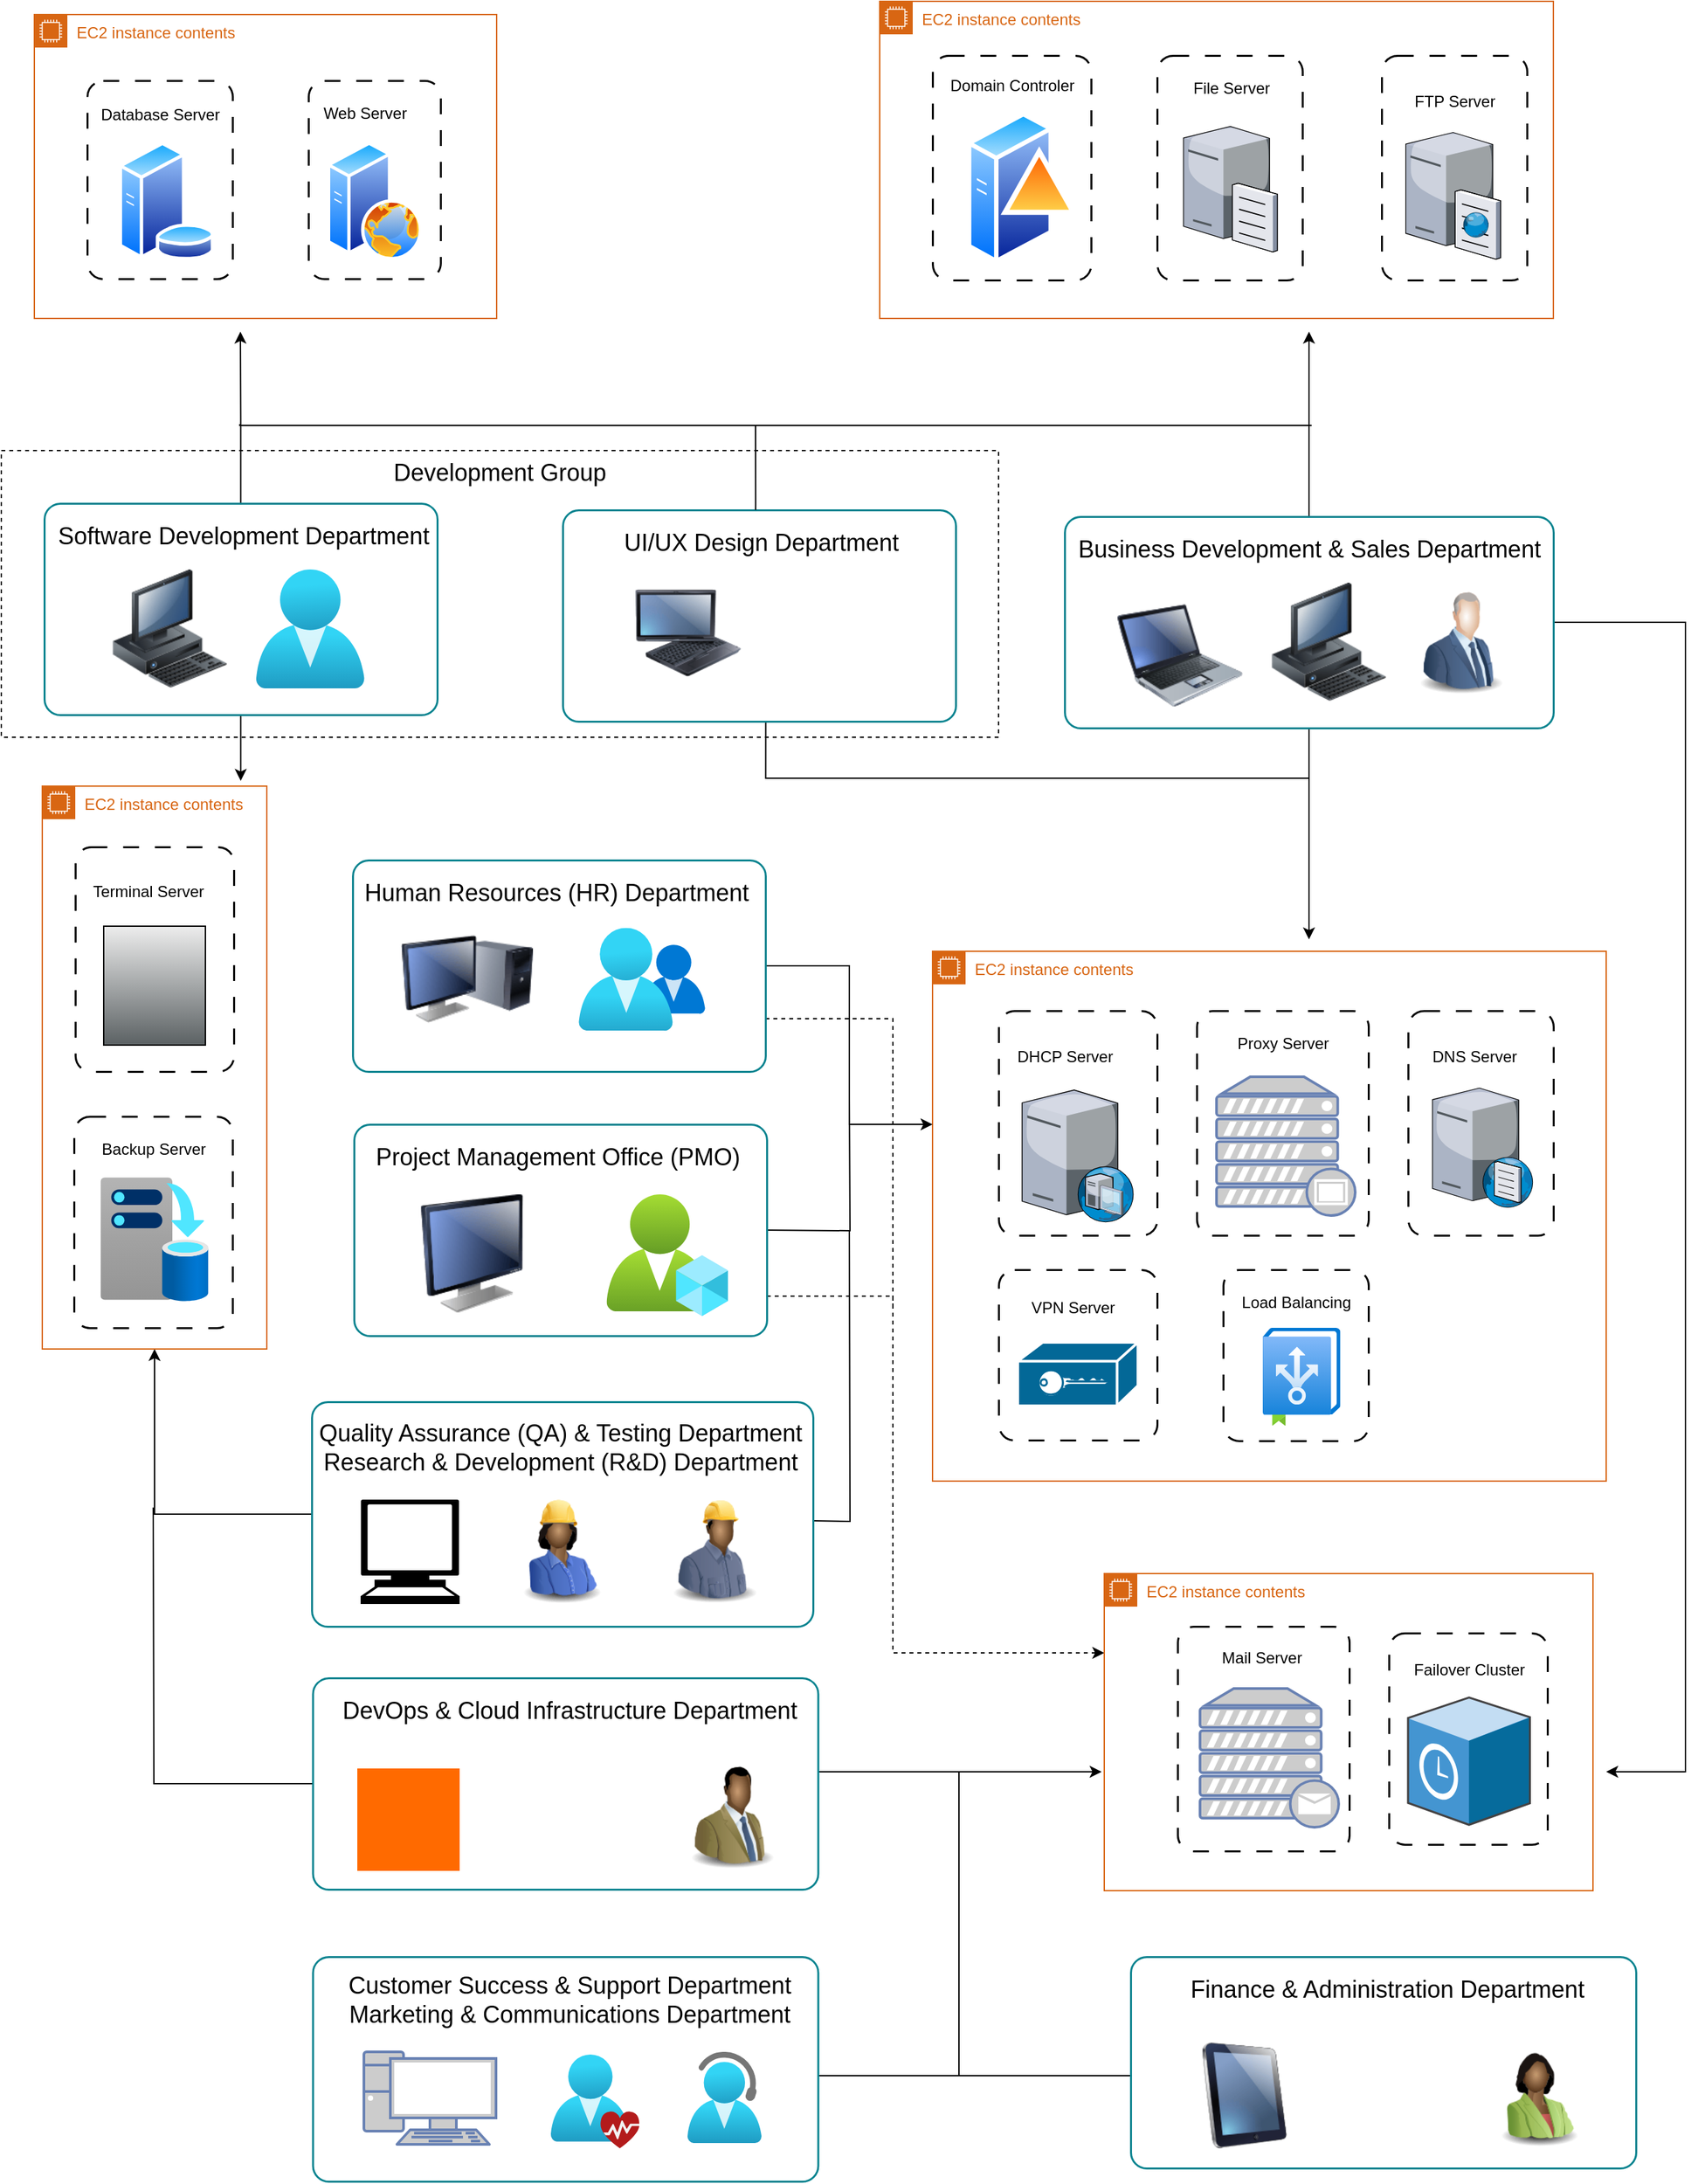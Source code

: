 <mxfile version="28.2.5">
  <diagram name="Page-1" id="rfgJV8Q6skZ-zWbx7S-B">
    <mxGraphModel dx="2553" dy="855" grid="1" gridSize="10" guides="1" tooltips="1" connect="1" arrows="1" fold="1" page="1" pageScale="1" pageWidth="1100" pageHeight="850" math="0" shadow="0">
      <root>
        <mxCell id="0" />
        <mxCell id="1" parent="0" />
        <mxCell id="HfnUlvIkcDVVfAH6Rgo_-208" style="edgeStyle=orthogonalEdgeStyle;rounded=0;orthogonalLoop=1;jettySize=auto;html=1;endArrow=none;endFill=0;" edge="1" parent="1" source="HfnUlvIkcDVVfAH6Rgo_-159">
          <mxGeometry relative="1" as="geometry">
            <mxPoint x="300" y="2210.0" as="targetPoint" />
            <Array as="points">
              <mxPoint x="300" y="2220" />
            </Array>
          </mxGeometry>
        </mxCell>
        <mxCell id="HfnUlvIkcDVVfAH6Rgo_-159" value="" style="rounded=1;whiteSpace=wrap;html=1;strokeColor=#07838f;fillColor=#FFFFFF;arcSize=24;absoluteArcSize=1;imageWidth=64;imageHeight=64;strokeWidth=1.5;" vertex="1" parent="1">
          <mxGeometry x="-189.25" y="2130" width="382.5" height="170" as="geometry" />
        </mxCell>
        <mxCell id="HfnUlvIkcDVVfAH6Rgo_-143" value="&lt;font style=&quot;font-size: 18px; color: rgb(0, 0, 0);&quot;&gt;Development Group&lt;/font&gt;" style="dashed=1;verticalAlign=top;fontStyle=0;whiteSpace=wrap;html=1;" vertex="1" parent="1">
          <mxGeometry x="-425" y="990" width="755" height="217" as="geometry" />
        </mxCell>
        <mxCell id="HfnUlvIkcDVVfAH6Rgo_-32" value="" style="rounded=1;whiteSpace=wrap;html=1;arcSize=24;absoluteArcSize=1;imageWidth=64;imageHeight=64;strokeWidth=1.5;dashed=1;dashPattern=8 8;" vertex="1" parent="1">
          <mxGeometry x="280" y="691" width="120" height="170" as="geometry" />
        </mxCell>
        <mxCell id="HfnUlvIkcDVVfAH6Rgo_-61" style="edgeStyle=orthogonalEdgeStyle;rounded=0;orthogonalLoop=1;jettySize=auto;html=1;" edge="1" parent="1" source="HfnUlvIkcDVVfAH6Rgo_-12">
          <mxGeometry relative="1" as="geometry">
            <mxPoint x="-244" y="900" as="targetPoint" />
          </mxGeometry>
        </mxCell>
        <mxCell id="HfnUlvIkcDVVfAH6Rgo_-139" style="edgeStyle=orthogonalEdgeStyle;rounded=0;orthogonalLoop=1;jettySize=auto;html=1;" edge="1" parent="1" source="HfnUlvIkcDVVfAH6Rgo_-12">
          <mxGeometry relative="1" as="geometry">
            <mxPoint x="-243.75" y="1240" as="targetPoint" />
          </mxGeometry>
        </mxCell>
        <mxCell id="HfnUlvIkcDVVfAH6Rgo_-12" value="" style="rounded=1;whiteSpace=wrap;html=1;strokeColor=#07838f;fillColor=#FFFFFF;arcSize=24;absoluteArcSize=1;imageWidth=64;imageHeight=64;strokeWidth=1.5;" vertex="1" parent="1">
          <mxGeometry x="-392.5" y="1030" width="297.5" height="160" as="geometry" />
        </mxCell>
        <mxCell id="g8sYkMDL0ti6kahAzEJZ-2" value="" style="image;html=1;image=img/lib/clip_art/computers/Workstation_128x128.png" parent="1" vertex="1">
          <mxGeometry x="-347.5" y="1080" width="100" height="90" as="geometry" />
        </mxCell>
        <mxCell id="HfnUlvIkcDVVfAH6Rgo_-6" value="" style="image;aspect=fixed;html=1;points=[];align=center;fontSize=12;image=img/lib/azure2/identity/Users.svg;" vertex="1" parent="1">
          <mxGeometry x="-232.29" y="1080" width="82.29" height="90" as="geometry" />
        </mxCell>
        <mxCell id="HfnUlvIkcDVVfAH6Rgo_-11" value="&lt;font style=&quot;font-size: 18px;&quot;&gt;Software Development Department&lt;/font&gt;" style="text;html=1;align=center;verticalAlign=middle;resizable=0;points=[];autosize=1;strokeColor=none;fillColor=none;" vertex="1" parent="1">
          <mxGeometry x="-392.5" y="1035" width="300" height="40" as="geometry" />
        </mxCell>
        <mxCell id="HfnUlvIkcDVVfAH6Rgo_-13" value="" style="rounded=1;whiteSpace=wrap;html=1;arcSize=24;absoluteArcSize=1;imageWidth=64;imageHeight=64;strokeWidth=1.5;dashed=1;dashPattern=8 8;" vertex="1" parent="1">
          <mxGeometry x="-360" y="710" width="110" height="150" as="geometry" />
        </mxCell>
        <mxCell id="HfnUlvIkcDVVfAH6Rgo_-15" value="Database Server" style="text;html=1;align=center;verticalAlign=middle;resizable=0;points=[];autosize=1;strokeColor=none;fillColor=none;" vertex="1" parent="1">
          <mxGeometry x="-360" y="721" width="110" height="30" as="geometry" />
        </mxCell>
        <mxCell id="HfnUlvIkcDVVfAH6Rgo_-18" value="" style="image;aspect=fixed;perimeter=ellipsePerimeter;html=1;align=center;shadow=0;dashed=0;spacingTop=3;image=img/lib/active_directory/database_server.svg;" vertex="1" parent="1">
          <mxGeometry x="-336.9" y="756" width="73.8" height="90" as="geometry" />
        </mxCell>
        <mxCell id="HfnUlvIkcDVVfAH6Rgo_-19" value="" style="rounded=1;whiteSpace=wrap;html=1;arcSize=24;absoluteArcSize=1;imageWidth=64;imageHeight=64;strokeWidth=1.5;dashed=1;dashPattern=8 8;" vertex="1" parent="1">
          <mxGeometry x="-192.5" y="710" width="100" height="150" as="geometry" />
        </mxCell>
        <mxCell id="HfnUlvIkcDVVfAH6Rgo_-21" value="Web Server" style="text;html=1;align=center;verticalAlign=middle;resizable=0;points=[];autosize=1;strokeColor=none;fillColor=none;" vertex="1" parent="1">
          <mxGeometry x="-195" y="720" width="90" height="30" as="geometry" />
        </mxCell>
        <mxCell id="HfnUlvIkcDVVfAH6Rgo_-22" value="" style="image;aspect=fixed;perimeter=ellipsePerimeter;html=1;align=center;shadow=0;dashed=0;spacingTop=3;image=img/lib/active_directory/web_server.svg;" vertex="1" parent="1">
          <mxGeometry x="-178.5" y="756" width="72" height="90" as="geometry" />
        </mxCell>
        <mxCell id="HfnUlvIkcDVVfAH6Rgo_-23" value="EC2 instance contents" style="points=[[0,0],[0.25,0],[0.5,0],[0.75,0],[1,0],[1,0.25],[1,0.5],[1,0.75],[1,1],[0.75,1],[0.5,1],[0.25,1],[0,1],[0,0.75],[0,0.5],[0,0.25]];outlineConnect=0;gradientColor=none;html=1;whiteSpace=wrap;fontSize=12;fontStyle=0;container=1;pointerEvents=0;collapsible=0;recursiveResize=0;shape=mxgraph.aws4.group;grIcon=mxgraph.aws4.group_ec2_instance_contents;strokeColor=#D86613;fillColor=none;verticalAlign=top;align=left;spacingLeft=30;fontColor=#D86613;dashed=0;" vertex="1" parent="1">
          <mxGeometry x="-400" y="660" width="350" height="230" as="geometry" />
        </mxCell>
        <mxCell id="HfnUlvIkcDVVfAH6Rgo_-63" style="edgeStyle=orthogonalEdgeStyle;rounded=0;orthogonalLoop=1;jettySize=auto;html=1;" edge="1" parent="1" source="HfnUlvIkcDVVfAH6Rgo_-25">
          <mxGeometry relative="1" as="geometry">
            <mxPoint x="565" y="900" as="targetPoint" />
          </mxGeometry>
        </mxCell>
        <mxCell id="HfnUlvIkcDVVfAH6Rgo_-90" style="edgeStyle=orthogonalEdgeStyle;rounded=0;orthogonalLoop=1;jettySize=auto;html=1;" edge="1" parent="1" source="HfnUlvIkcDVVfAH6Rgo_-25">
          <mxGeometry relative="1" as="geometry">
            <mxPoint x="565" y="1360" as="targetPoint" />
          </mxGeometry>
        </mxCell>
        <mxCell id="HfnUlvIkcDVVfAH6Rgo_-186" style="edgeStyle=orthogonalEdgeStyle;rounded=0;orthogonalLoop=1;jettySize=auto;html=1;" edge="1" parent="1" source="HfnUlvIkcDVVfAH6Rgo_-25">
          <mxGeometry relative="1" as="geometry">
            <mxPoint x="790" y="1990" as="targetPoint" />
            <Array as="points">
              <mxPoint x="850" y="1120" />
              <mxPoint x="850" y="1990" />
            </Array>
          </mxGeometry>
        </mxCell>
        <mxCell id="HfnUlvIkcDVVfAH6Rgo_-25" value="" style="rounded=1;whiteSpace=wrap;html=1;strokeColor=#07838f;fillColor=#FFFFFF;arcSize=24;absoluteArcSize=1;imageWidth=64;imageHeight=64;strokeWidth=1.5;" vertex="1" parent="1">
          <mxGeometry x="380" y="1040" width="370" height="160" as="geometry" />
        </mxCell>
        <mxCell id="HfnUlvIkcDVVfAH6Rgo_-26" value="" style="image;html=1;image=img/lib/clip_art/computers/Workstation_128x128.png" vertex="1" parent="1">
          <mxGeometry x="530" y="1090" width="100" height="90" as="geometry" />
        </mxCell>
        <mxCell id="HfnUlvIkcDVVfAH6Rgo_-28" value="&lt;font style=&quot;font-size: 18px;&quot;&gt;Business Development &amp;amp; Sales Department&lt;/font&gt;" style="text;html=1;align=center;verticalAlign=middle;resizable=0;points=[];autosize=1;strokeColor=none;fillColor=none;" vertex="1" parent="1">
          <mxGeometry x="380" y="1045" width="370" height="40" as="geometry" />
        </mxCell>
        <mxCell id="HfnUlvIkcDVVfAH6Rgo_-29" value="" style="image;html=1;image=img/lib/clip_art/people/Suit_Man_Blue_128x128.png" vertex="1" parent="1">
          <mxGeometry x="640" y="1095" width="80" height="80" as="geometry" />
        </mxCell>
        <mxCell id="HfnUlvIkcDVVfAH6Rgo_-30" value="" style="image;html=1;image=img/lib/clip_art/computers/Laptop_128x128.png" vertex="1" parent="1">
          <mxGeometry x="420" y="1100" width="95" height="90" as="geometry" />
        </mxCell>
        <mxCell id="HfnUlvIkcDVVfAH6Rgo_-31" value="" style="image;aspect=fixed;perimeter=ellipsePerimeter;html=1;align=center;shadow=0;dashed=0;spacingTop=3;image=img/lib/active_directory/domain_controller.svg;" vertex="1" parent="1">
          <mxGeometry x="306" y="731" width="84" height="120" as="geometry" />
        </mxCell>
        <mxCell id="HfnUlvIkcDVVfAH6Rgo_-34" value="Domain Controler" style="text;html=1;align=center;verticalAlign=middle;resizable=0;points=[];autosize=1;strokeColor=none;fillColor=none;" vertex="1" parent="1">
          <mxGeometry x="280" y="699" width="120" height="30" as="geometry" />
        </mxCell>
        <mxCell id="HfnUlvIkcDVVfAH6Rgo_-35" value="" style="rounded=1;whiteSpace=wrap;html=1;arcSize=24;absoluteArcSize=1;imageWidth=64;imageHeight=64;strokeWidth=1.5;dashed=1;dashPattern=8 8;" vertex="1" parent="1">
          <mxGeometry x="450" y="691" width="110" height="170" as="geometry" />
        </mxCell>
        <mxCell id="HfnUlvIkcDVVfAH6Rgo_-37" value="File Server" style="text;html=1;align=center;verticalAlign=middle;resizable=0;points=[];autosize=1;strokeColor=none;fillColor=none;" vertex="1" parent="1">
          <mxGeometry x="465.5" y="701" width="80" height="30" as="geometry" />
        </mxCell>
        <mxCell id="HfnUlvIkcDVVfAH6Rgo_-38" value="" style="verticalLabelPosition=bottom;sketch=0;aspect=fixed;html=1;verticalAlign=top;strokeColor=none;align=center;outlineConnect=0;shape=mxgraph.citrix.file_server;" vertex="1" parent="1">
          <mxGeometry x="470" y="742.5" width="71" height="97" as="geometry" />
        </mxCell>
        <mxCell id="HfnUlvIkcDVVfAH6Rgo_-40" value="" style="rounded=1;whiteSpace=wrap;html=1;arcSize=24;absoluteArcSize=1;imageWidth=64;imageHeight=64;strokeWidth=1.5;dashed=1;dashPattern=8 8;" vertex="1" parent="1">
          <mxGeometry x="620" y="691" width="110" height="170" as="geometry" />
        </mxCell>
        <mxCell id="HfnUlvIkcDVVfAH6Rgo_-42" value="FTP Server" style="text;html=1;align=center;verticalAlign=middle;resizable=0;points=[];autosize=1;strokeColor=none;fillColor=none;" vertex="1" parent="1">
          <mxGeometry x="635" y="710.5" width="80" height="30" as="geometry" />
        </mxCell>
        <mxCell id="HfnUlvIkcDVVfAH6Rgo_-43" value="" style="verticalLabelPosition=bottom;sketch=0;aspect=fixed;html=1;verticalAlign=top;strokeColor=none;align=center;outlineConnect=0;shape=mxgraph.citrix.ftp_server;" vertex="1" parent="1">
          <mxGeometry x="638.27" y="747" width="71.73" height="98" as="geometry" />
        </mxCell>
        <mxCell id="HfnUlvIkcDVVfAH6Rgo_-44" value="EC2 instance contents" style="points=[[0,0],[0.25,0],[0.5,0],[0.75,0],[1,0],[1,0.25],[1,0.5],[1,0.75],[1,1],[0.75,1],[0.5,1],[0.25,1],[0,1],[0,0.75],[0,0.5],[0,0.25]];outlineConnect=0;gradientColor=none;html=1;whiteSpace=wrap;fontSize=12;fontStyle=0;container=1;pointerEvents=0;collapsible=0;recursiveResize=0;shape=mxgraph.aws4.group;grIcon=mxgraph.aws4.group_ec2_instance_contents;strokeColor=#D86613;fillColor=none;verticalAlign=top;align=left;spacingLeft=30;fontColor=#D86613;dashed=0;" vertex="1" parent="1">
          <mxGeometry x="240" y="650" width="510" height="240" as="geometry" />
        </mxCell>
        <mxCell id="HfnUlvIkcDVVfAH6Rgo_-67" style="edgeStyle=orthogonalEdgeStyle;rounded=0;orthogonalLoop=1;jettySize=auto;html=1;endArrow=none;endFill=0;" edge="1" parent="1">
          <mxGeometry relative="1" as="geometry">
            <mxPoint x="567" y="971" as="targetPoint" />
            <mxPoint x="140" y="971" as="sourcePoint" />
            <Array as="points">
              <mxPoint x="547" y="971" />
            </Array>
          </mxGeometry>
        </mxCell>
        <mxCell id="HfnUlvIkcDVVfAH6Rgo_-92" style="edgeStyle=orthogonalEdgeStyle;rounded=0;orthogonalLoop=1;jettySize=auto;html=1;endArrow=none;endFill=0;" edge="1" parent="1">
          <mxGeometry relative="1" as="geometry">
            <mxPoint x="565" y="1238" as="targetPoint" />
            <mxPoint x="153.737" y="1195" as="sourcePoint" />
            <Array as="points">
              <mxPoint x="154" y="1238" />
            </Array>
          </mxGeometry>
        </mxCell>
        <mxCell id="HfnUlvIkcDVVfAH6Rgo_-50" value="" style="rounded=1;whiteSpace=wrap;html=1;strokeColor=#07838f;fillColor=#FFFFFF;arcSize=24;absoluteArcSize=1;imageWidth=64;imageHeight=64;strokeWidth=1.5;" vertex="1" parent="1">
          <mxGeometry y="1035" width="297.5" height="160" as="geometry" />
        </mxCell>
        <mxCell id="HfnUlvIkcDVVfAH6Rgo_-66" style="edgeStyle=orthogonalEdgeStyle;rounded=0;orthogonalLoop=1;jettySize=auto;html=1;endArrow=none;endFill=0;exitX=0.491;exitY=0;exitDx=0;exitDy=0;exitPerimeter=0;" edge="1" parent="1" source="HfnUlvIkcDVVfAH6Rgo_-50">
          <mxGeometry relative="1" as="geometry">
            <mxPoint x="-244.49" y="970" as="targetPoint" />
            <mxPoint x="146" y="1030" as="sourcePoint" />
            <Array as="points">
              <mxPoint x="146" y="1030" />
              <mxPoint x="146" y="1030" />
              <mxPoint x="146" y="971" />
              <mxPoint x="-244" y="971" />
            </Array>
          </mxGeometry>
        </mxCell>
        <mxCell id="HfnUlvIkcDVVfAH6Rgo_-53" value="&lt;font style=&quot;font-size: 18px;&quot;&gt;UI/UX Design Department&lt;/font&gt;" style="text;html=1;align=center;verticalAlign=middle;resizable=0;points=[];autosize=1;strokeColor=none;fillColor=none;" vertex="1" parent="1">
          <mxGeometry x="35" y="1040" width="230" height="40" as="geometry" />
        </mxCell>
        <mxCell id="HfnUlvIkcDVVfAH6Rgo_-57" value="" style="image;html=1;image=img/lib/clip_art/computers/Fujitsu_Tablet_128x128.png" vertex="1" parent="1">
          <mxGeometry x="55" y="1088" width="80" height="80" as="geometry" />
        </mxCell>
        <mxCell id="HfnUlvIkcDVVfAH6Rgo_-60" value="" style="shape=image;html=1;verticalAlign=top;verticalLabelPosition=bottom;labelBackgroundColor=#ffffff;imageAspect=0;aspect=fixed;image=https://icons.diagrams.net/icon-cache1/User_Pictures-2256/female1-521.svg" vertex="1" parent="1">
          <mxGeometry x="174" y="1080" width="90" height="90" as="geometry" />
        </mxCell>
        <mxCell id="HfnUlvIkcDVVfAH6Rgo_-78" value="" style="rounded=1;whiteSpace=wrap;html=1;arcSize=24;absoluteArcSize=1;imageWidth=64;imageHeight=64;strokeWidth=1.5;dashed=1;dashPattern=8 8;" vertex="1" parent="1">
          <mxGeometry x="480" y="1414" width="130" height="170" as="geometry" />
        </mxCell>
        <mxCell id="HfnUlvIkcDVVfAH6Rgo_-80" value="Proxy Server" style="text;html=1;align=center;verticalAlign=middle;resizable=0;points=[];autosize=1;strokeColor=none;fillColor=none;" vertex="1" parent="1">
          <mxGeometry x="500" y="1424" width="90" height="30" as="geometry" />
        </mxCell>
        <mxCell id="HfnUlvIkcDVVfAH6Rgo_-77" value="" style="fontColor=#0066CC;verticalAlign=top;verticalLabelPosition=bottom;labelPosition=center;align=center;html=1;outlineConnect=0;fillColor=#CCCCCC;strokeColor=#6881B3;gradientColor=none;gradientDirection=north;strokeWidth=2;shape=mxgraph.networks.proxy_server;" vertex="1" parent="1">
          <mxGeometry x="495" y="1464" width="105" height="105" as="geometry" />
        </mxCell>
        <mxCell id="HfnUlvIkcDVVfAH6Rgo_-81" value="" style="rounded=1;whiteSpace=wrap;html=1;arcSize=24;absoluteArcSize=1;imageWidth=64;imageHeight=64;strokeWidth=1.5;dashed=1;dashPattern=8 8;" vertex="1" parent="1">
          <mxGeometry x="640" y="1414" width="110" height="170" as="geometry" />
        </mxCell>
        <mxCell id="HfnUlvIkcDVVfAH6Rgo_-83" value="DNS Server" style="text;html=1;align=center;verticalAlign=middle;resizable=0;points=[];autosize=1;strokeColor=none;fillColor=none;" vertex="1" parent="1">
          <mxGeometry x="645" y="1434" width="90" height="30" as="geometry" />
        </mxCell>
        <mxCell id="HfnUlvIkcDVVfAH6Rgo_-84" value="" style="rounded=1;whiteSpace=wrap;html=1;arcSize=24;absoluteArcSize=1;imageWidth=64;imageHeight=64;strokeWidth=1.5;dashed=1;dashPattern=8 8;" vertex="1" parent="1">
          <mxGeometry x="330" y="1414" width="120" height="170" as="geometry" />
        </mxCell>
        <mxCell id="HfnUlvIkcDVVfAH6Rgo_-86" value="DHCP Server" style="text;html=1;align=center;verticalAlign=middle;resizable=0;points=[];autosize=1;" vertex="1" parent="1">
          <mxGeometry x="330" y="1434" width="100" height="30" as="geometry" />
        </mxCell>
        <mxCell id="HfnUlvIkcDVVfAH6Rgo_-87" value="" style="verticalLabelPosition=bottom;sketch=0;aspect=fixed;html=1;verticalAlign=top;strokeColor=none;align=center;outlineConnect=0;shape=mxgraph.citrix.dhcp_server;" vertex="1" parent="1">
          <mxGeometry x="347.78" y="1474" width="84.44" height="100" as="geometry" />
        </mxCell>
        <mxCell id="HfnUlvIkcDVVfAH6Rgo_-88" value="" style="verticalLabelPosition=bottom;sketch=0;aspect=fixed;html=1;verticalAlign=top;strokeColor=none;align=center;outlineConnect=0;shape=mxgraph.citrix.dns_server;" vertex="1" parent="1">
          <mxGeometry x="658.5" y="1470.25" width="76.5" height="92.5" as="geometry" />
        </mxCell>
        <mxCell id="HfnUlvIkcDVVfAH6Rgo_-89" value="EC2 instance contents" style="points=[[0,0],[0.25,0],[0.5,0],[0.75,0],[1,0],[1,0.25],[1,0.5],[1,0.75],[1,1],[0.75,1],[0.5,1],[0.25,1],[0,1],[0,0.75],[0,0.5],[0,0.25]];outlineConnect=0;gradientColor=none;html=1;whiteSpace=wrap;fontSize=12;fontStyle=0;container=1;pointerEvents=0;collapsible=0;recursiveResize=0;shape=mxgraph.aws4.group;grIcon=mxgraph.aws4.group_ec2_instance_contents;strokeColor=#D86613;fillColor=none;verticalAlign=top;align=left;spacingLeft=30;fontColor=#D86613;dashed=0;" vertex="1" parent="1">
          <mxGeometry x="280" y="1369" width="510" height="401" as="geometry" />
        </mxCell>
        <mxCell id="HfnUlvIkcDVVfAH6Rgo_-114" value="" style="rounded=1;whiteSpace=wrap;html=1;arcSize=24;absoluteArcSize=1;imageWidth=64;imageHeight=64;strokeWidth=1.5;dashed=1;dashPattern=8 8;" vertex="1" parent="HfnUlvIkcDVVfAH6Rgo_-89">
          <mxGeometry x="50" y="241" width="120" height="129" as="geometry" />
        </mxCell>
        <mxCell id="HfnUlvIkcDVVfAH6Rgo_-116" value="VPN Server" style="text;html=1;align=center;verticalAlign=middle;resizable=0;points=[];autosize=1;strokeColor=none;fillColor=none;" vertex="1" parent="HfnUlvIkcDVVfAH6Rgo_-89">
          <mxGeometry x="61" y="255" width="90" height="30" as="geometry" />
        </mxCell>
        <mxCell id="HfnUlvIkcDVVfAH6Rgo_-117" value="" style="shape=mxgraph.cisco.hubs_and_gateways.vpn_gateway;html=1;pointerEvents=1;dashed=0;fillColor=#036897;strokeColor=#ffffff;strokeWidth=2;verticalLabelPosition=bottom;verticalAlign=top;align=center;outlineConnect=0;" vertex="1" parent="HfnUlvIkcDVVfAH6Rgo_-89">
          <mxGeometry x="64.5" y="296" width="91" height="48" as="geometry" />
        </mxCell>
        <mxCell id="HfnUlvIkcDVVfAH6Rgo_-213" value="" style="rounded=1;whiteSpace=wrap;html=1;arcSize=24;absoluteArcSize=1;imageWidth=64;imageHeight=64;strokeWidth=1.5;dashed=1;dashPattern=8 8;" vertex="1" parent="HfnUlvIkcDVVfAH6Rgo_-89">
          <mxGeometry x="220" y="241" width="110" height="129.5" as="geometry" />
        </mxCell>
        <mxCell id="HfnUlvIkcDVVfAH6Rgo_-214" value="Load Balancing" style="text;html=1;align=center;verticalAlign=middle;resizable=0;points=[];autosize=1;strokeColor=none;fillColor=none;" vertex="1" parent="HfnUlvIkcDVVfAH6Rgo_-89">
          <mxGeometry x="220" y="251" width="110" height="30" as="geometry" />
        </mxCell>
        <mxCell id="HfnUlvIkcDVVfAH6Rgo_-216" value="" style="image;aspect=fixed;html=1;points=[];align=center;fontSize=12;image=img/lib/azure2/networking/Load_Balancer_Hub.svg;" vertex="1" parent="HfnUlvIkcDVVfAH6Rgo_-89">
          <mxGeometry x="250" y="285" width="58.76" height="74" as="geometry" />
        </mxCell>
        <mxCell id="HfnUlvIkcDVVfAH6Rgo_-112" style="edgeStyle=orthogonalEdgeStyle;rounded=0;orthogonalLoop=1;jettySize=auto;html=1;" edge="1" parent="1" source="HfnUlvIkcDVVfAH6Rgo_-96" target="HfnUlvIkcDVVfAH6Rgo_-89">
          <mxGeometry relative="1" as="geometry">
            <Array as="points">
              <mxPoint x="217" y="1380" />
              <mxPoint x="217" y="1500" />
            </Array>
          </mxGeometry>
        </mxCell>
        <mxCell id="HfnUlvIkcDVVfAH6Rgo_-191" style="edgeStyle=orthogonalEdgeStyle;rounded=0;orthogonalLoop=1;jettySize=auto;html=1;dashed=1;endArrow=none;endFill=0;" edge="1" parent="1" source="HfnUlvIkcDVVfAH6Rgo_-96">
          <mxGeometry relative="1" as="geometry">
            <mxPoint x="250" y="1640" as="targetPoint" />
            <Array as="points">
              <mxPoint x="250" y="1420" />
            </Array>
          </mxGeometry>
        </mxCell>
        <mxCell id="HfnUlvIkcDVVfAH6Rgo_-96" value="" style="rounded=1;whiteSpace=wrap;html=1;strokeColor=#07838f;fillColor=#FFFFFF;arcSize=24;absoluteArcSize=1;imageWidth=64;imageHeight=64;strokeWidth=1.5;" vertex="1" parent="1">
          <mxGeometry x="-159" y="1300" width="312.5" height="160" as="geometry" />
        </mxCell>
        <mxCell id="HfnUlvIkcDVVfAH6Rgo_-99" value="&lt;font style=&quot;font-size: 18px;&quot;&gt;Human Resources (HR) Department&lt;/font&gt;" style="text;html=1;align=center;verticalAlign=middle;resizable=0;points=[];autosize=1;strokeColor=none;fillColor=none;" vertex="1" parent="1">
          <mxGeometry x="-160" y="1305" width="310" height="40" as="geometry" />
        </mxCell>
        <mxCell id="HfnUlvIkcDVVfAH6Rgo_-100" value="" style="image;aspect=fixed;html=1;points=[];align=center;fontSize=12;image=img/lib/azure2/management_governance/My_Customers.svg;" vertex="1" parent="1">
          <mxGeometry x="11.95" y="1351.25" width="96.11" height="78" as="geometry" />
        </mxCell>
        <mxCell id="HfnUlvIkcDVVfAH6Rgo_-101" value="" style="image;html=1;image=img/lib/clip_art/computers/Monitor_Tower_128x128.png" vertex="1" parent="1">
          <mxGeometry x="-122.5" y="1335" width="100" height="110" as="geometry" />
        </mxCell>
        <mxCell id="HfnUlvIkcDVVfAH6Rgo_-113" style="edgeStyle=orthogonalEdgeStyle;rounded=0;orthogonalLoop=1;jettySize=auto;html=1;endArrow=none;endFill=0;" edge="1" parent="1">
          <mxGeometry relative="1" as="geometry">
            <mxPoint x="217" y="1480" as="targetPoint" />
            <mxPoint x="151.5" y="1580" as="sourcePoint" />
          </mxGeometry>
        </mxCell>
        <mxCell id="HfnUlvIkcDVVfAH6Rgo_-190" style="edgeStyle=orthogonalEdgeStyle;rounded=0;orthogonalLoop=1;jettySize=auto;html=1;entryX=0;entryY=0.25;entryDx=0;entryDy=0;dashed=1;" edge="1" parent="1" source="HfnUlvIkcDVVfAH6Rgo_-105" target="HfnUlvIkcDVVfAH6Rgo_-182">
          <mxGeometry relative="1" as="geometry">
            <Array as="points">
              <mxPoint x="250" y="1630" />
              <mxPoint x="250" y="1900" />
            </Array>
          </mxGeometry>
        </mxCell>
        <mxCell id="HfnUlvIkcDVVfAH6Rgo_-105" value="" style="rounded=1;whiteSpace=wrap;html=1;strokeColor=#07838f;fillColor=#FFFFFF;arcSize=24;absoluteArcSize=1;imageWidth=64;imageHeight=64;strokeWidth=1.5;" vertex="1" parent="1">
          <mxGeometry x="-158" y="1500" width="312.5" height="160" as="geometry" />
        </mxCell>
        <mxCell id="HfnUlvIkcDVVfAH6Rgo_-106" value="&lt;font style=&quot;font-size: 18px;&quot;&gt;Project Management Office (PMO)&lt;/font&gt;" style="text;html=1;align=center;verticalAlign=middle;resizable=0;points=[];autosize=1;strokeColor=none;fillColor=none;" vertex="1" parent="1">
          <mxGeometry x="-154" y="1505" width="300" height="40" as="geometry" />
        </mxCell>
        <mxCell id="HfnUlvIkcDVVfAH6Rgo_-109" value="" style="image;aspect=fixed;html=1;points=[];align=center;fontSize=12;image=img/lib/azure2/intune/Azure_AD_Roles_and_Administrators.svg;" vertex="1" parent="1">
          <mxGeometry x="33.25" y="1553" width="92" height="92" as="geometry" />
        </mxCell>
        <mxCell id="HfnUlvIkcDVVfAH6Rgo_-110" value="" style="image;html=1;image=img/lib/clip_art/computers/Monitor_128x128.png" vertex="1" parent="1">
          <mxGeometry x="-112" y="1553" width="87" height="90" as="geometry" />
        </mxCell>
        <mxCell id="HfnUlvIkcDVVfAH6Rgo_-140" style="edgeStyle=orthogonalEdgeStyle;rounded=0;orthogonalLoop=1;jettySize=auto;html=1;" edge="1" parent="1" source="HfnUlvIkcDVVfAH6Rgo_-123" target="HfnUlvIkcDVVfAH6Rgo_-137">
          <mxGeometry relative="1" as="geometry">
            <mxPoint x="-300" y="1690" as="targetPoint" />
          </mxGeometry>
        </mxCell>
        <mxCell id="HfnUlvIkcDVVfAH6Rgo_-142" style="edgeStyle=orthogonalEdgeStyle;rounded=0;orthogonalLoop=1;jettySize=auto;html=1;endArrow=none;endFill=0;" edge="1" parent="1">
          <mxGeometry relative="1" as="geometry">
            <mxPoint x="217" y="1580" as="targetPoint" />
            <mxPoint x="186.5" y="1800" as="sourcePoint" />
          </mxGeometry>
        </mxCell>
        <mxCell id="HfnUlvIkcDVVfAH6Rgo_-123" value="" style="rounded=1;whiteSpace=wrap;html=1;strokeColor=#07838f;fillColor=#FFFFFF;arcSize=24;absoluteArcSize=1;imageWidth=64;imageHeight=64;strokeWidth=1.5;" vertex="1" parent="1">
          <mxGeometry x="-190" y="1710" width="379.5" height="170" as="geometry" />
        </mxCell>
        <mxCell id="HfnUlvIkcDVVfAH6Rgo_-124" value="&lt;font style=&quot;font-size: 18px;&quot;&gt;Quality Assurance (QA) &amp;amp; Testing Department&lt;/font&gt;&lt;div&gt;&lt;font style=&quot;&quot;&gt;&lt;span style=&quot;font-size: 18px;&quot;&gt;Research &amp;amp; Development (R&amp;amp;D) Department&lt;/span&gt;&lt;/font&gt;&lt;/div&gt;" style="text;html=1;align=center;verticalAlign=middle;resizable=0;points=[];autosize=1;strokeColor=none;fillColor=none;" vertex="1" parent="1">
          <mxGeometry x="-196.75" y="1715" width="390" height="60" as="geometry" />
        </mxCell>
        <mxCell id="HfnUlvIkcDVVfAH6Rgo_-128" value="" style="image;html=1;image=img/lib/clip_art/people/Construction_Worker_Man_Black_128x128.png" vertex="1" parent="1">
          <mxGeometry x="69.5" y="1782" width="90.75" height="81" as="geometry" />
        </mxCell>
        <mxCell id="HfnUlvIkcDVVfAH6Rgo_-130" value="" style="image;html=1;image=img/lib/clip_art/people/Construction_Worker_Woman_Black_128x128.png" vertex="1" parent="1">
          <mxGeometry x="-45.5" y="1782" width="87.5" height="81" as="geometry" />
        </mxCell>
        <mxCell id="HfnUlvIkcDVVfAH6Rgo_-131" value="" style="shape=mxgraph.signs.tech.computer;html=1;pointerEvents=1;fillColor=#000000;strokeColor=none;verticalLabelPosition=bottom;verticalAlign=top;align=center;" vertex="1" parent="1">
          <mxGeometry x="-153" y="1784" width="75" height="79" as="geometry" />
        </mxCell>
        <mxCell id="HfnUlvIkcDVVfAH6Rgo_-134" value="" style="rounded=1;whiteSpace=wrap;html=1;arcSize=24;absoluteArcSize=1;imageWidth=64;imageHeight=64;strokeWidth=1.5;dashed=1;dashPattern=8 8;" vertex="1" parent="1">
          <mxGeometry x="-369" y="1290" width="120" height="170" as="geometry" />
        </mxCell>
        <mxCell id="HfnUlvIkcDVVfAH6Rgo_-135" value="Terminal Server" style="text;html=1;align=center;verticalAlign=middle;resizable=0;points=[];autosize=1;strokeColor=none;fillColor=none;" vertex="1" parent="1">
          <mxGeometry x="-369" y="1309" width="110" height="30" as="geometry" />
        </mxCell>
        <mxCell id="HfnUlvIkcDVVfAH6Rgo_-136" value="" style="shape=mxgraph.networks2.icon;aspect=fixed;fillColor=#EDEDED;strokeColor=#000000;gradientColor=#5B6163;network2IconShadow=1;network2bgFillColor=none;labelPosition=center;verticalLabelPosition=bottom;align=center;verticalAlign=top;network2Icon=mxgraph.networks2.terminal;network2IconW=0.855;network2IconH=1;" vertex="1" parent="1">
          <mxGeometry x="-347.49" y="1350" width="76.99" height="90" as="geometry" />
        </mxCell>
        <mxCell id="HfnUlvIkcDVVfAH6Rgo_-137" value="EC2 instance contents" style="points=[[0,0],[0.25,0],[0.5,0],[0.75,0],[1,0],[1,0.25],[1,0.5],[1,0.75],[1,1],[0.75,1],[0.5,1],[0.25,1],[0,1],[0,0.75],[0,0.5],[0,0.25]];outlineConnect=0;gradientColor=none;html=1;whiteSpace=wrap;fontSize=12;fontStyle=0;container=1;pointerEvents=0;collapsible=0;recursiveResize=0;shape=mxgraph.aws4.group;grIcon=mxgraph.aws4.group_ec2_instance_contents;strokeColor=#D86613;fillColor=none;verticalAlign=top;align=left;spacingLeft=30;fontColor=#D86613;dashed=0;" vertex="1" parent="1">
          <mxGeometry x="-394" y="1244" width="170" height="426" as="geometry" />
        </mxCell>
        <mxCell id="HfnUlvIkcDVVfAH6Rgo_-144" value="" style="rounded=1;whiteSpace=wrap;html=1;arcSize=24;absoluteArcSize=1;imageWidth=64;imageHeight=64;strokeWidth=1.5;dashed=1;dashPattern=8 8;" vertex="1" parent="HfnUlvIkcDVVfAH6Rgo_-137">
          <mxGeometry x="24" y="250" width="120" height="160" as="geometry" />
        </mxCell>
        <mxCell id="HfnUlvIkcDVVfAH6Rgo_-146" value="Backup Server" style="text;html=1;align=center;verticalAlign=middle;resizable=0;points=[];autosize=1;strokeColor=none;fillColor=none;" vertex="1" parent="HfnUlvIkcDVVfAH6Rgo_-137">
          <mxGeometry x="34" y="260" width="100" height="30" as="geometry" />
        </mxCell>
        <mxCell id="HfnUlvIkcDVVfAH6Rgo_-147" value="" style="image;aspect=fixed;html=1;points=[];align=center;fontSize=12;image=img/lib/azure2/azure_stack/Infrastructure_Backup.svg;" vertex="1" parent="HfnUlvIkcDVVfAH6Rgo_-137">
          <mxGeometry x="44.13" y="296" width="81.74" height="94" as="geometry" />
        </mxCell>
        <mxCell id="HfnUlvIkcDVVfAH6Rgo_-148" value="" style="rounded=1;whiteSpace=wrap;html=1;strokeColor=#07838f;fillColor=#FFFFFF;arcSize=24;absoluteArcSize=1;imageWidth=64;imageHeight=64;strokeWidth=1.5;shape=image;labelBackgroundColor=default;verticalAlign=top;verticalLabelPosition=bottom;aspect=fixed;points=[];image=img/lib/azure2/intune/Tenant_Status.svg;" vertex="1" parent="1">
          <mxGeometry x="-60.36" y="2204" width="169.73" height="71" as="geometry" />
        </mxCell>
        <mxCell id="HfnUlvIkcDVVfAH6Rgo_-160" style="edgeStyle=orthogonalEdgeStyle;rounded=0;orthogonalLoop=1;jettySize=auto;html=1;" edge="1" parent="1">
          <mxGeometry relative="1" as="geometry">
            <mxPoint x="408" y="1990" as="targetPoint" />
            <mxPoint x="186.75" y="1990" as="sourcePoint" />
          </mxGeometry>
        </mxCell>
        <mxCell id="HfnUlvIkcDVVfAH6Rgo_-149" value="&lt;font style=&quot;font-size: 18px;&quot;&gt;Customer Success &amp;amp; Support Department&lt;/font&gt;&lt;div&gt;&lt;font style=&quot;&quot;&gt;&lt;span style=&quot;font-size: 18px;&quot;&gt;Marketing &amp;amp; Communications Department&lt;/span&gt;&lt;/font&gt;&lt;/div&gt;" style="text;html=1;align=center;verticalAlign=middle;resizable=0;points=[];autosize=1;strokeColor=none;fillColor=none;" vertex="1" parent="1">
          <mxGeometry x="-175.5" y="2133" width="360" height="60" as="geometry" />
        </mxCell>
        <mxCell id="HfnUlvIkcDVVfAH6Rgo_-153" value="" style="image;aspect=fixed;html=1;points=[];align=center;fontSize=12;image=img/lib/azure2/general/Help_and_Support.svg;" vertex="1" parent="1">
          <mxGeometry x="94.5" y="2202" width="56.0" height="69" as="geometry" />
        </mxCell>
        <mxCell id="HfnUlvIkcDVVfAH6Rgo_-155" value="" style="fontColor=#0066CC;verticalAlign=top;verticalLabelPosition=bottom;labelPosition=center;align=center;html=1;outlineConnect=0;fillColor=#CCCCCC;strokeColor=#6881B3;gradientColor=none;gradientDirection=north;strokeWidth=2;shape=mxgraph.networks.pc;" vertex="1" parent="1">
          <mxGeometry x="-150.5" y="2202" width="100" height="70" as="geometry" />
        </mxCell>
        <mxCell id="HfnUlvIkcDVVfAH6Rgo_-166" value="" style="rounded=1;whiteSpace=wrap;html=1;arcSize=24;absoluteArcSize=1;imageWidth=64;imageHeight=64;strokeWidth=1.5;dashed=1;dashPattern=8 8;" vertex="1" parent="1">
          <mxGeometry x="465.5" y="1880" width="130" height="170" as="geometry" />
        </mxCell>
        <mxCell id="HfnUlvIkcDVVfAH6Rgo_-168" value="Mail Server" style="text;html=1;align=center;verticalAlign=middle;resizable=0;points=[];autosize=1;strokeColor=none;fillColor=none;" vertex="1" parent="1">
          <mxGeometry x="488.5" y="1889" width="80" height="30" as="geometry" />
        </mxCell>
        <mxCell id="HfnUlvIkcDVVfAH6Rgo_-169" value="" style="rounded=1;whiteSpace=wrap;html=1;arcSize=24;absoluteArcSize=1;imageWidth=64;imageHeight=64;strokeWidth=1.5;dashed=1;dashPattern=8 8;" vertex="1" parent="1">
          <mxGeometry x="625.5" y="1885" width="120" height="160" as="geometry" />
        </mxCell>
        <mxCell id="HfnUlvIkcDVVfAH6Rgo_-171" value="Failover Cluster" style="text;html=1;align=center;verticalAlign=middle;resizable=0;points=[];autosize=1;strokeColor=none;fillColor=none;" vertex="1" parent="1">
          <mxGeometry x="630.5" y="1898" width="110" height="30" as="geometry" />
        </mxCell>
        <mxCell id="HfnUlvIkcDVVfAH6Rgo_-172" value="" style="fontColor=#0066CC;verticalAlign=top;verticalLabelPosition=bottom;labelPosition=center;align=center;html=1;outlineConnect=0;fillColor=#CCCCCC;strokeColor=#6881B3;gradientColor=none;gradientDirection=north;strokeWidth=2;shape=mxgraph.networks.mail_server;" vertex="1" parent="1">
          <mxGeometry x="482.5" y="1927" width="105" height="105" as="geometry" />
        </mxCell>
        <mxCell id="HfnUlvIkcDVVfAH6Rgo_-173" value="" style="shadow=0;dashed=0;html=1;labelPosition=center;verticalLabelPosition=bottom;verticalAlign=top;align=center;outlineConnect=0;shape=mxgraph.veeam.3d.failover_protective_snapshot;" vertex="1" parent="1">
          <mxGeometry x="639.22" y="1933" width="93.78" height="98" as="geometry" />
        </mxCell>
        <mxCell id="HfnUlvIkcDVVfAH6Rgo_-182" value="EC2 instance contents" style="points=[[0,0],[0.25,0],[0.5,0],[0.75,0],[1,0],[1,0.25],[1,0.5],[1,0.75],[1,1],[0.75,1],[0.5,1],[0.25,1],[0,1],[0,0.75],[0,0.5],[0,0.25]];outlineConnect=0;gradientColor=none;html=1;whiteSpace=wrap;fontSize=12;fontStyle=0;container=1;pointerEvents=0;collapsible=0;recursiveResize=0;shape=mxgraph.aws4.group;grIcon=mxgraph.aws4.group_ec2_instance_contents;strokeColor=#D86613;fillColor=none;verticalAlign=top;align=left;spacingLeft=30;fontColor=#D86613;dashed=0;" vertex="1" parent="1">
          <mxGeometry x="410" y="1840" width="370" height="240" as="geometry" />
        </mxCell>
        <mxCell id="HfnUlvIkcDVVfAH6Rgo_-201" style="edgeStyle=orthogonalEdgeStyle;rounded=0;orthogonalLoop=1;jettySize=auto;html=1;endArrow=none;endFill=0;" edge="1" parent="1" source="HfnUlvIkcDVVfAH6Rgo_-192">
          <mxGeometry relative="1" as="geometry">
            <mxPoint x="300" y="1990" as="targetPoint" />
            <Array as="points">
              <mxPoint x="300" y="2220" />
            </Array>
          </mxGeometry>
        </mxCell>
        <mxCell id="HfnUlvIkcDVVfAH6Rgo_-192" value="" style="rounded=1;whiteSpace=wrap;html=1;strokeColor=#07838f;fillColor=#FFFFFF;arcSize=24;absoluteArcSize=1;imageWidth=64;imageHeight=64;strokeWidth=1.5;" vertex="1" parent="1">
          <mxGeometry x="430" y="2130" width="382.5" height="160" as="geometry" />
        </mxCell>
        <mxCell id="HfnUlvIkcDVVfAH6Rgo_-194" value="&lt;font style=&quot;font-size: 18px;&quot;&gt;Finance &amp;amp; Administration Department&lt;/font&gt;" style="text;html=1;align=center;verticalAlign=middle;resizable=0;points=[];autosize=1;strokeColor=none;fillColor=none;" vertex="1" parent="1">
          <mxGeometry x="463.75" y="2135" width="320" height="40" as="geometry" />
        </mxCell>
        <mxCell id="HfnUlvIkcDVVfAH6Rgo_-197" value="" style="shape=image;html=1;verticalAlign=top;verticalLabelPosition=bottom;labelBackgroundColor=#ffffff;imageAspect=0;aspect=fixed;image=https://icons.diagrams.net/icon-cache1/AIGA_Symbol_Signs-2360/aiga_cashier-655.svg" vertex="1" parent="1">
          <mxGeometry x="595.75" y="2195" width="81" height="81" as="geometry" />
        </mxCell>
        <mxCell id="HfnUlvIkcDVVfAH6Rgo_-199" value="" style="image;html=1;image=img/lib/clip_art/people/Suit_Woman_Green_Black_128x128.png" vertex="1" parent="1">
          <mxGeometry x="698.25" y="2194" width="80" height="80" as="geometry" />
        </mxCell>
        <mxCell id="HfnUlvIkcDVVfAH6Rgo_-200" value="" style="image;html=1;image=img/lib/clip_art/computers/iPad_128x128.png" vertex="1" parent="1">
          <mxGeometry x="476.25" y="2195" width="80" height="80" as="geometry" />
        </mxCell>
        <mxCell id="HfnUlvIkcDVVfAH6Rgo_-212" style="edgeStyle=orthogonalEdgeStyle;rounded=0;orthogonalLoop=1;jettySize=auto;html=1;endArrow=none;endFill=0;" edge="1" parent="1" source="HfnUlvIkcDVVfAH6Rgo_-203">
          <mxGeometry relative="1" as="geometry">
            <mxPoint x="-310" y="1790" as="targetPoint" />
          </mxGeometry>
        </mxCell>
        <mxCell id="HfnUlvIkcDVVfAH6Rgo_-203" value="" style="rounded=1;whiteSpace=wrap;html=1;strokeColor=#07838f;fillColor=#FFFFFF;arcSize=24;absoluteArcSize=1;imageWidth=64;imageHeight=64;strokeWidth=1.5;" vertex="1" parent="1">
          <mxGeometry x="-189.25" y="1919" width="382.5" height="160" as="geometry" />
        </mxCell>
        <mxCell id="HfnUlvIkcDVVfAH6Rgo_-204" value="&lt;font style=&quot;font-size: 18px;&quot;&gt;DevOps &amp;amp; Cloud Infrastructure Department&lt;/font&gt;" style="text;html=1;align=center;verticalAlign=middle;resizable=0;points=[];autosize=1;strokeColor=none;fillColor=none;" vertex="1" parent="1">
          <mxGeometry x="-180.5" y="1924" width="370" height="40" as="geometry" />
        </mxCell>
        <mxCell id="HfnUlvIkcDVVfAH6Rgo_-202" value="" style="image;html=1;image=img/lib/clip_art/people/Suit_Man_Green_Black_128x128.png" vertex="1" parent="1">
          <mxGeometry x="88.25" y="1984" width="80" height="80" as="geometry" />
        </mxCell>
        <mxCell id="HfnUlvIkcDVVfAH6Rgo_-209" value="" style="points=[];aspect=fixed;html=1;align=center;shadow=0;dashed=0;fillColor=#FF6A00;strokeColor=none;shape=mxgraph.alibaba_cloud.aliyun_linux;" vertex="1" parent="1">
          <mxGeometry x="-155.5" y="1987.5" width="77.5" height="77.5" as="geometry" />
        </mxCell>
        <mxCell id="HfnUlvIkcDVVfAH6Rgo_-210" value="" style="shape=image;html=1;verticalAlign=top;verticalLabelPosition=bottom;labelBackgroundColor=#ffffff;imageAspect=0;aspect=fixed;image=https://icons.diagrams.net/icon-cache1/Unicons_Line_vol_3-2965/docker-1335.svg" vertex="1" parent="1">
          <mxGeometry x="-36.25" y="1975" width="104" height="104" as="geometry" />
        </mxCell>
      </root>
    </mxGraphModel>
  </diagram>
</mxfile>
